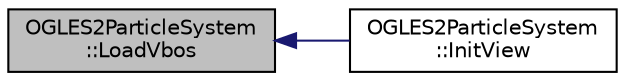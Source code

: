 digraph "OGLES2ParticleSystem::LoadVbos"
{
  edge [fontname="Helvetica",fontsize="10",labelfontname="Helvetica",labelfontsize="10"];
  node [fontname="Helvetica",fontsize="10",shape=record];
  rankdir="LR";
  Node1 [label="OGLES2ParticleSystem\l::LoadVbos",height=0.2,width=0.4,color="black", fillcolor="grey75", style="filled", fontcolor="black"];
  Node1 -> Node2 [dir="back",color="midnightblue",fontsize="10",style="solid",fontname="Helvetica"];
  Node2 [label="OGLES2ParticleSystem\l::InitView",height=0.2,width=0.4,color="black", fillcolor="white", style="filled",URL="$class_o_g_l_e_s2_particle_system.html#aba60f37efa6e8e57ac7aabb42f48d8d2"];
}
